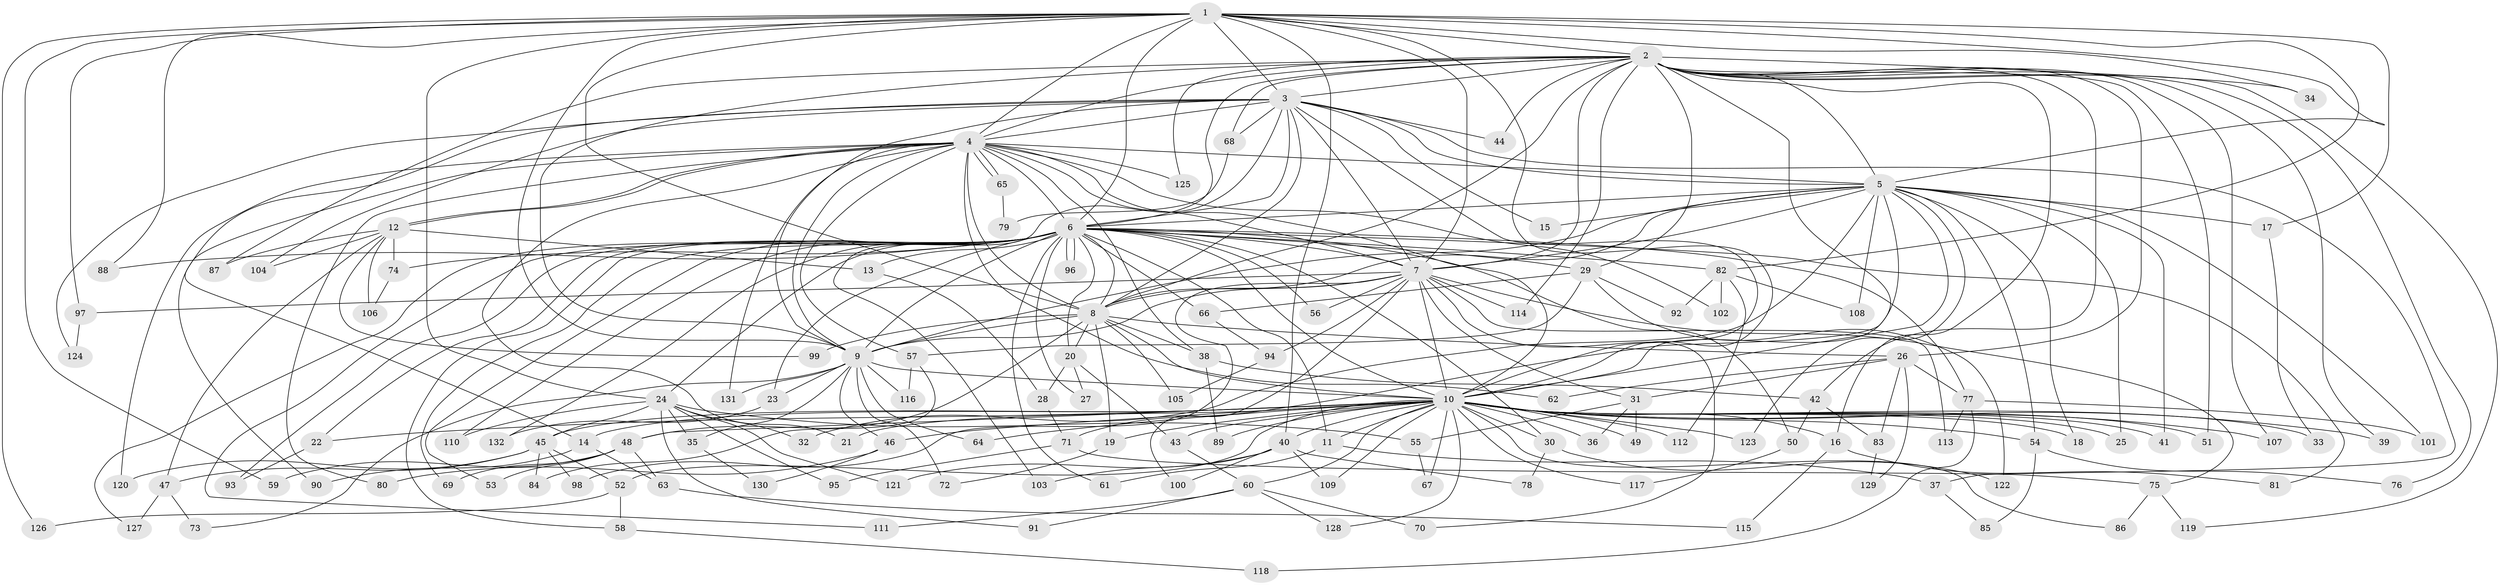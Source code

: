 // coarse degree distribution, {18: 0.02564102564102564, 28: 0.02564102564102564, 11: 0.05128205128205128, 21: 0.02564102564102564, 3: 0.1794871794871795, 5: 0.1282051282051282, 6: 0.05128205128205128, 4: 0.10256410256410256, 2: 0.3333333333333333, 1: 0.07692307692307693}
// Generated by graph-tools (version 1.1) at 2025/17/03/04/25 18:17:34]
// undirected, 132 vertices, 289 edges
graph export_dot {
graph [start="1"]
  node [color=gray90,style=filled];
  1;
  2;
  3;
  4;
  5;
  6;
  7;
  8;
  9;
  10;
  11;
  12;
  13;
  14;
  15;
  16;
  17;
  18;
  19;
  20;
  21;
  22;
  23;
  24;
  25;
  26;
  27;
  28;
  29;
  30;
  31;
  32;
  33;
  34;
  35;
  36;
  37;
  38;
  39;
  40;
  41;
  42;
  43;
  44;
  45;
  46;
  47;
  48;
  49;
  50;
  51;
  52;
  53;
  54;
  55;
  56;
  57;
  58;
  59;
  60;
  61;
  62;
  63;
  64;
  65;
  66;
  67;
  68;
  69;
  70;
  71;
  72;
  73;
  74;
  75;
  76;
  77;
  78;
  79;
  80;
  81;
  82;
  83;
  84;
  85;
  86;
  87;
  88;
  89;
  90;
  91;
  92;
  93;
  94;
  95;
  96;
  97;
  98;
  99;
  100;
  101;
  102;
  103;
  104;
  105;
  106;
  107;
  108;
  109;
  110;
  111;
  112;
  113;
  114;
  115;
  116;
  117;
  118;
  119;
  120;
  121;
  122;
  123;
  124;
  125;
  126;
  127;
  128;
  129;
  130;
  131;
  132;
  1 -- 2;
  1 -- 3;
  1 -- 4;
  1 -- 5;
  1 -- 6;
  1 -- 7;
  1 -- 8;
  1 -- 9;
  1 -- 10;
  1 -- 17;
  1 -- 24;
  1 -- 34;
  1 -- 40;
  1 -- 59;
  1 -- 82;
  1 -- 88;
  1 -- 97;
  1 -- 126;
  2 -- 3;
  2 -- 4;
  2 -- 5;
  2 -- 6;
  2 -- 7;
  2 -- 8;
  2 -- 9;
  2 -- 10;
  2 -- 16;
  2 -- 26;
  2 -- 29;
  2 -- 34;
  2 -- 39;
  2 -- 42;
  2 -- 44;
  2 -- 51;
  2 -- 68;
  2 -- 76;
  2 -- 87;
  2 -- 107;
  2 -- 114;
  2 -- 119;
  2 -- 125;
  3 -- 4;
  3 -- 5;
  3 -- 6;
  3 -- 7;
  3 -- 8;
  3 -- 9;
  3 -- 10;
  3 -- 14;
  3 -- 15;
  3 -- 37;
  3 -- 44;
  3 -- 68;
  3 -- 103;
  3 -- 104;
  3 -- 124;
  4 -- 5;
  4 -- 6;
  4 -- 7;
  4 -- 8;
  4 -- 9;
  4 -- 10;
  4 -- 12;
  4 -- 12;
  4 -- 21;
  4 -- 38;
  4 -- 57;
  4 -- 62;
  4 -- 65;
  4 -- 65;
  4 -- 80;
  4 -- 90;
  4 -- 102;
  4 -- 120;
  4 -- 125;
  4 -- 131;
  5 -- 6;
  5 -- 7;
  5 -- 8;
  5 -- 9;
  5 -- 10;
  5 -- 15;
  5 -- 17;
  5 -- 18;
  5 -- 25;
  5 -- 32;
  5 -- 41;
  5 -- 54;
  5 -- 71;
  5 -- 101;
  5 -- 108;
  5 -- 123;
  6 -- 7;
  6 -- 8;
  6 -- 9;
  6 -- 10;
  6 -- 11;
  6 -- 13;
  6 -- 20;
  6 -- 22;
  6 -- 23;
  6 -- 24;
  6 -- 27;
  6 -- 29;
  6 -- 30;
  6 -- 50;
  6 -- 53;
  6 -- 56;
  6 -- 58;
  6 -- 61;
  6 -- 66;
  6 -- 69;
  6 -- 74;
  6 -- 77;
  6 -- 81;
  6 -- 82;
  6 -- 88;
  6 -- 93;
  6 -- 96;
  6 -- 96;
  6 -- 110;
  6 -- 111;
  6 -- 127;
  6 -- 132;
  7 -- 8;
  7 -- 9;
  7 -- 10;
  7 -- 31;
  7 -- 56;
  7 -- 70;
  7 -- 75;
  7 -- 94;
  7 -- 97;
  7 -- 98;
  7 -- 100;
  7 -- 113;
  7 -- 114;
  8 -- 9;
  8 -- 10;
  8 -- 19;
  8 -- 20;
  8 -- 26;
  8 -- 38;
  8 -- 48;
  8 -- 99;
  8 -- 105;
  9 -- 10;
  9 -- 23;
  9 -- 35;
  9 -- 46;
  9 -- 64;
  9 -- 72;
  9 -- 73;
  9 -- 116;
  9 -- 131;
  10 -- 11;
  10 -- 14;
  10 -- 16;
  10 -- 18;
  10 -- 19;
  10 -- 21;
  10 -- 22;
  10 -- 25;
  10 -- 30;
  10 -- 33;
  10 -- 36;
  10 -- 39;
  10 -- 40;
  10 -- 41;
  10 -- 43;
  10 -- 45;
  10 -- 46;
  10 -- 48;
  10 -- 49;
  10 -- 51;
  10 -- 52;
  10 -- 54;
  10 -- 60;
  10 -- 64;
  10 -- 67;
  10 -- 86;
  10 -- 89;
  10 -- 107;
  10 -- 109;
  10 -- 112;
  10 -- 117;
  10 -- 123;
  10 -- 128;
  11 -- 37;
  11 -- 61;
  12 -- 13;
  12 -- 47;
  12 -- 74;
  12 -- 87;
  12 -- 99;
  12 -- 104;
  12 -- 106;
  13 -- 28;
  14 -- 63;
  14 -- 90;
  16 -- 81;
  16 -- 115;
  17 -- 33;
  19 -- 72;
  20 -- 27;
  20 -- 28;
  20 -- 43;
  22 -- 93;
  23 -- 132;
  24 -- 32;
  24 -- 35;
  24 -- 45;
  24 -- 55;
  24 -- 91;
  24 -- 95;
  24 -- 110;
  24 -- 121;
  26 -- 31;
  26 -- 62;
  26 -- 77;
  26 -- 83;
  26 -- 129;
  28 -- 71;
  29 -- 57;
  29 -- 66;
  29 -- 92;
  29 -- 122;
  30 -- 78;
  30 -- 122;
  31 -- 36;
  31 -- 49;
  31 -- 55;
  35 -- 130;
  37 -- 85;
  38 -- 42;
  38 -- 89;
  40 -- 78;
  40 -- 100;
  40 -- 103;
  40 -- 109;
  40 -- 121;
  42 -- 50;
  42 -- 83;
  43 -- 60;
  45 -- 47;
  45 -- 52;
  45 -- 84;
  45 -- 98;
  45 -- 120;
  46 -- 80;
  46 -- 130;
  47 -- 73;
  47 -- 127;
  48 -- 53;
  48 -- 59;
  48 -- 63;
  48 -- 69;
  50 -- 117;
  52 -- 58;
  52 -- 126;
  54 -- 76;
  54 -- 85;
  55 -- 67;
  57 -- 84;
  57 -- 116;
  58 -- 118;
  60 -- 70;
  60 -- 91;
  60 -- 111;
  60 -- 128;
  63 -- 115;
  65 -- 79;
  66 -- 94;
  68 -- 79;
  71 -- 75;
  71 -- 95;
  74 -- 106;
  75 -- 86;
  75 -- 119;
  77 -- 101;
  77 -- 113;
  77 -- 118;
  82 -- 92;
  82 -- 102;
  82 -- 108;
  82 -- 112;
  83 -- 129;
  94 -- 105;
  97 -- 124;
}
